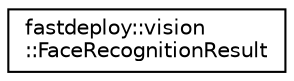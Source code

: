 digraph "Graphical Class Hierarchy"
{
  edge [fontname="Helvetica",fontsize="10",labelfontname="Helvetica",labelfontsize="10"];
  node [fontname="Helvetica",fontsize="10",shape=record];
  rankdir="LR";
  Node1 [label="fastdeploy::vision\l::FaceRecognitionResult",height=0.2,width=0.4,color="black", fillcolor="white", style="filled",URL="$structfastdeploy_1_1vision_1_1FaceRecognitionResult.html",tooltip="Face recognition result structure for all the Face recognition models. "];
}
